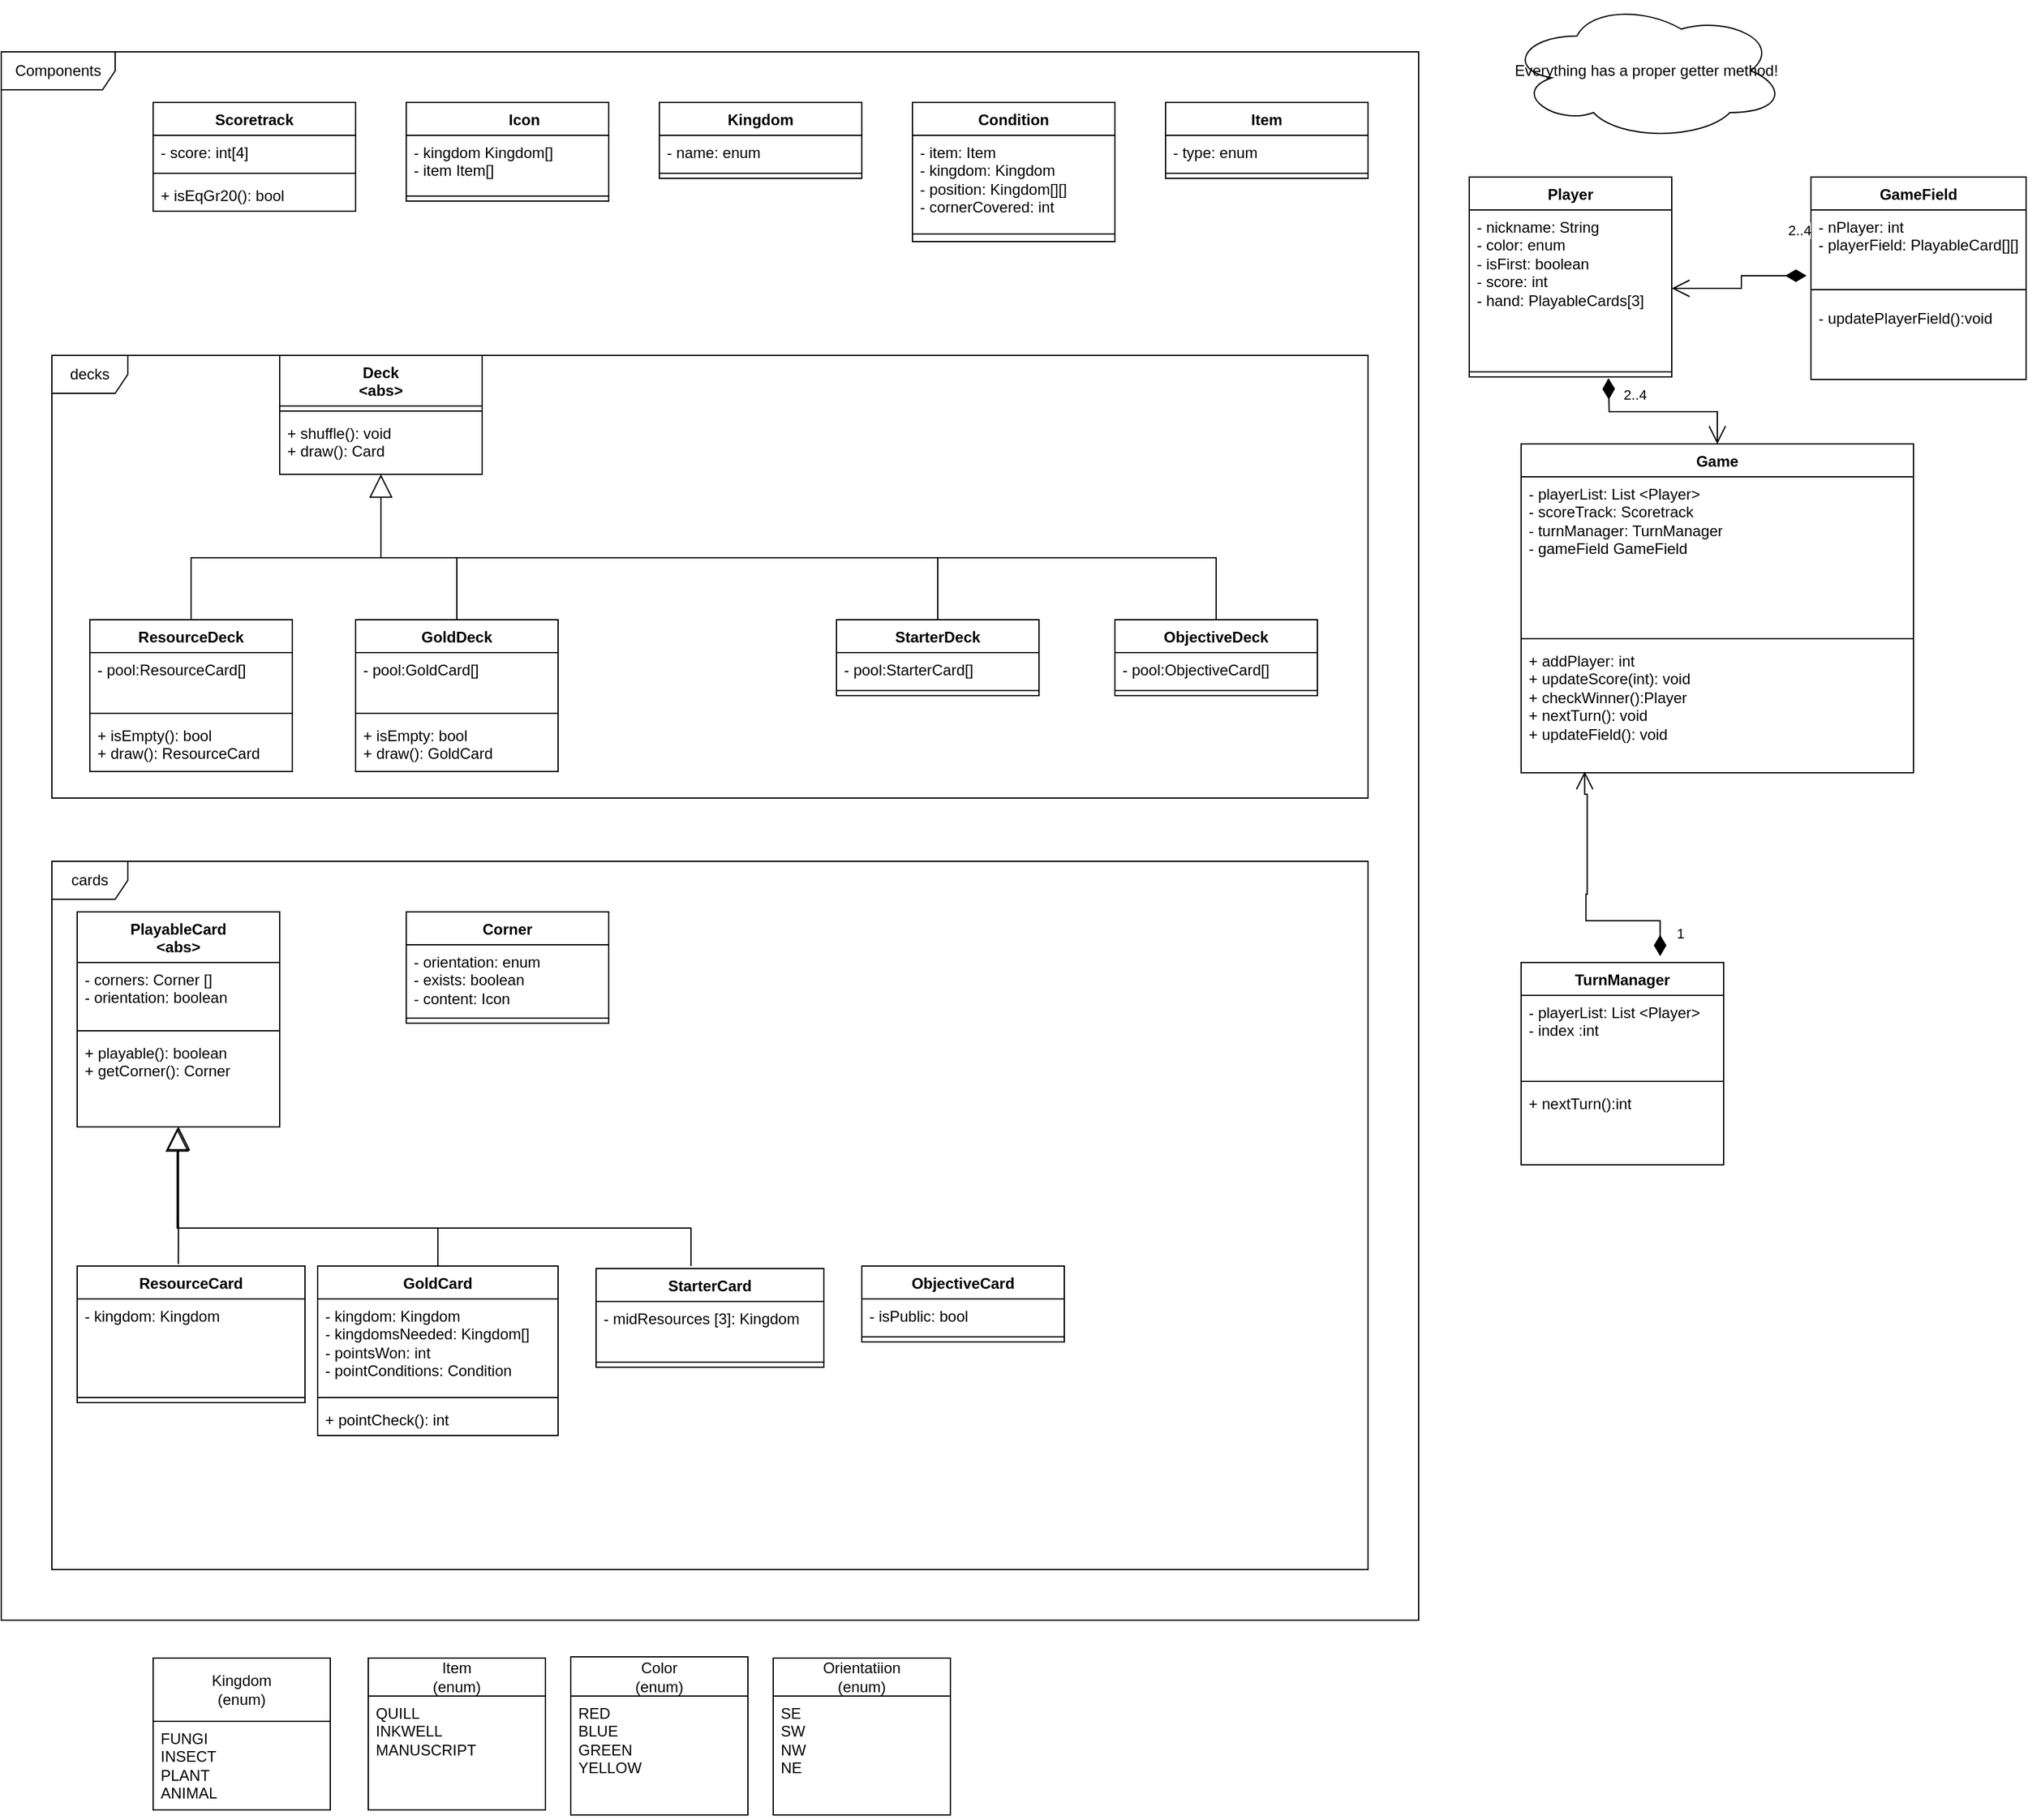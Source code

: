 <mxfile version="24.0.4" type="device">
  <diagram id="C5RBs43oDa-KdzZeNtuy" name="Page-1">
    <mxGraphModel dx="1322" dy="627" grid="1" gridSize="10" guides="1" tooltips="1" connect="1" arrows="1" fold="1" page="1" pageScale="1" pageWidth="827" pageHeight="1169" math="0" shadow="0">
      <root>
        <mxCell id="WIyWlLk6GJQsqaUBKTNV-0" />
        <mxCell id="WIyWlLk6GJQsqaUBKTNV-1" parent="WIyWlLk6GJQsqaUBKTNV-0" />
        <mxCell id="cyexqi5KJZJQGFpCqObf-0" value="Components" style="shape=umlFrame;whiteSpace=wrap;html=1;pointerEvents=0;width=90;height=30;" parent="WIyWlLk6GJQsqaUBKTNV-1" vertex="1">
          <mxGeometry x="40" y="40" width="1120" height="1240" as="geometry" />
        </mxCell>
        <mxCell id="cyexqi5KJZJQGFpCqObf-1" value="cards" style="shape=umlFrame;whiteSpace=wrap;html=1;pointerEvents=0;" parent="WIyWlLk6GJQsqaUBKTNV-1" vertex="1">
          <mxGeometry x="80" y="680" width="1040" height="560" as="geometry" />
        </mxCell>
        <mxCell id="cyexqi5KJZJQGFpCqObf-4" value="&lt;div&gt;PlayableCard&lt;/div&gt;&lt;div&gt;&amp;lt;abs&amp;gt;&lt;/div&gt;" style="swimlane;fontStyle=1;align=center;verticalAlign=top;childLayout=stackLayout;horizontal=1;startSize=40;horizontalStack=0;resizeParent=1;resizeParentMax=0;resizeLast=0;collapsible=1;marginBottom=0;whiteSpace=wrap;html=1;" parent="WIyWlLk6GJQsqaUBKTNV-1" vertex="1">
          <mxGeometry x="100" y="720" width="160" height="170" as="geometry" />
        </mxCell>
        <mxCell id="cyexqi5KJZJQGFpCqObf-5" value="&lt;div&gt;- corners: Corner []&lt;/div&gt;&lt;div&gt;- orientation: boolean&lt;br&gt;&lt;/div&gt;" style="text;strokeColor=none;fillColor=none;align=left;verticalAlign=top;spacingLeft=4;spacingRight=4;overflow=hidden;rotatable=0;points=[[0,0.5],[1,0.5]];portConstraint=eastwest;whiteSpace=wrap;html=1;" parent="cyexqi5KJZJQGFpCqObf-4" vertex="1">
          <mxGeometry y="40" width="160" height="50" as="geometry" />
        </mxCell>
        <mxCell id="cyexqi5KJZJQGFpCqObf-6" value="" style="line;strokeWidth=1;fillColor=none;align=left;verticalAlign=middle;spacingTop=-1;spacingLeft=3;spacingRight=3;rotatable=0;labelPosition=right;points=[];portConstraint=eastwest;strokeColor=inherit;" parent="cyexqi5KJZJQGFpCqObf-4" vertex="1">
          <mxGeometry y="90" width="160" height="8" as="geometry" />
        </mxCell>
        <mxCell id="cyexqi5KJZJQGFpCqObf-7" value="&lt;div&gt;+ playable(): boolean&lt;/div&gt;+ getCorner(): Corner" style="text;strokeColor=none;fillColor=none;align=left;verticalAlign=top;spacingLeft=4;spacingRight=4;overflow=hidden;rotatable=0;points=[[0,0.5],[1,0.5]];portConstraint=eastwest;whiteSpace=wrap;html=1;" parent="cyexqi5KJZJQGFpCqObf-4" vertex="1">
          <mxGeometry y="98" width="160" height="72" as="geometry" />
        </mxCell>
        <mxCell id="cyexqi5KJZJQGFpCqObf-8" value="" style="endArrow=block;endSize=16;endFill=0;html=1;rounded=0;entryX=0.5;entryY=1;entryDx=0;entryDy=0;exitX=0.444;exitY=-0.015;exitDx=0;exitDy=0;exitPerimeter=0;" parent="WIyWlLk6GJQsqaUBKTNV-1" source="cyexqi5KJZJQGFpCqObf-10" target="cyexqi5KJZJQGFpCqObf-4" edge="1">
          <mxGeometry width="160" relative="1" as="geometry">
            <mxPoint x="210" y="1000" as="sourcePoint" />
            <mxPoint x="390" y="1050" as="targetPoint" />
          </mxGeometry>
        </mxCell>
        <mxCell id="cyexqi5KJZJQGFpCqObf-10" value="ResourceCard" style="swimlane;fontStyle=1;align=center;verticalAlign=top;childLayout=stackLayout;horizontal=1;startSize=26;horizontalStack=0;resizeParent=1;resizeParentMax=0;resizeLast=0;collapsible=1;marginBottom=0;whiteSpace=wrap;html=1;" parent="WIyWlLk6GJQsqaUBKTNV-1" vertex="1">
          <mxGeometry x="100" y="1000" width="180" height="108" as="geometry" />
        </mxCell>
        <mxCell id="cyexqi5KJZJQGFpCqObf-11" value="- kingdom: Kingdom" style="text;strokeColor=none;fillColor=none;align=left;verticalAlign=top;spacingLeft=4;spacingRight=4;overflow=hidden;rotatable=0;points=[[0,0.5],[1,0.5]];portConstraint=eastwest;whiteSpace=wrap;html=1;" parent="cyexqi5KJZJQGFpCqObf-10" vertex="1">
          <mxGeometry y="26" width="180" height="74" as="geometry" />
        </mxCell>
        <mxCell id="cyexqi5KJZJQGFpCqObf-12" value="" style="line;strokeWidth=1;fillColor=none;align=left;verticalAlign=middle;spacingTop=-1;spacingLeft=3;spacingRight=3;rotatable=0;labelPosition=right;points=[];portConstraint=eastwest;strokeColor=inherit;" parent="cyexqi5KJZJQGFpCqObf-10" vertex="1">
          <mxGeometry y="100" width="180" height="8" as="geometry" />
        </mxCell>
        <mxCell id="cyexqi5KJZJQGFpCqObf-14" value="GoldCard" style="swimlane;fontStyle=1;align=center;verticalAlign=top;childLayout=stackLayout;horizontal=1;startSize=26;horizontalStack=0;resizeParent=1;resizeParentMax=0;resizeLast=0;collapsible=1;marginBottom=0;whiteSpace=wrap;html=1;" parent="WIyWlLk6GJQsqaUBKTNV-1" vertex="1">
          <mxGeometry x="290" y="1000" width="190" height="134" as="geometry" />
        </mxCell>
        <mxCell id="cyexqi5KJZJQGFpCqObf-15" value="&lt;div&gt;- kingdom: Kingdom&lt;/div&gt;&lt;div&gt;- kingdomsNeeded: Kingdom[]&lt;br&gt;&lt;/div&gt;&lt;div&gt;- pointsWon: int&lt;/div&gt;&lt;div&gt;- pointConditions: Condition&lt;br&gt; &lt;/div&gt;" style="text;strokeColor=none;fillColor=none;align=left;verticalAlign=top;spacingLeft=4;spacingRight=4;overflow=hidden;rotatable=0;points=[[0,0.5],[1,0.5]];portConstraint=eastwest;whiteSpace=wrap;html=1;" parent="cyexqi5KJZJQGFpCqObf-14" vertex="1">
          <mxGeometry y="26" width="190" height="74" as="geometry" />
        </mxCell>
        <mxCell id="cyexqi5KJZJQGFpCqObf-16" value="" style="line;strokeWidth=1;fillColor=none;align=left;verticalAlign=middle;spacingTop=-1;spacingLeft=3;spacingRight=3;rotatable=0;labelPosition=right;points=[];portConstraint=eastwest;strokeColor=inherit;" parent="cyexqi5KJZJQGFpCqObf-14" vertex="1">
          <mxGeometry y="100" width="190" height="8" as="geometry" />
        </mxCell>
        <mxCell id="cyexqi5KJZJQGFpCqObf-17" value="+ pointCheck(): int" style="text;strokeColor=none;fillColor=none;align=left;verticalAlign=top;spacingLeft=4;spacingRight=4;overflow=hidden;rotatable=0;points=[[0,0.5],[1,0.5]];portConstraint=eastwest;whiteSpace=wrap;html=1;" parent="cyexqi5KJZJQGFpCqObf-14" vertex="1">
          <mxGeometry y="108" width="190" height="26" as="geometry" />
        </mxCell>
        <mxCell id="cyexqi5KJZJQGFpCqObf-18" value="" style="endArrow=block;endSize=16;endFill=0;html=1;rounded=0;exitX=0.5;exitY=0;exitDx=0;exitDy=0;" parent="WIyWlLk6GJQsqaUBKTNV-1" source="cyexqi5KJZJQGFpCqObf-14" edge="1">
          <mxGeometry width="160" relative="1" as="geometry">
            <mxPoint x="290" y="930" as="sourcePoint" />
            <mxPoint x="180" y="890" as="targetPoint" />
            <Array as="points">
              <mxPoint x="385" y="970" />
              <mxPoint x="180" y="970" />
            </Array>
          </mxGeometry>
        </mxCell>
        <mxCell id="cyexqi5KJZJQGFpCqObf-23" value="" style="endArrow=block;endSize=16;endFill=0;html=1;rounded=0;entryX=0.494;entryY=1.014;entryDx=0;entryDy=0;entryPerimeter=0;exitX=0.5;exitY=0;exitDx=0;exitDy=0;" parent="WIyWlLk6GJQsqaUBKTNV-1" target="cyexqi5KJZJQGFpCqObf-7" edge="1">
          <mxGeometry width="160" relative="1" as="geometry">
            <mxPoint x="585" y="1000" as="sourcePoint" />
            <mxPoint x="180" y="920" as="targetPoint" />
            <Array as="points">
              <mxPoint x="585" y="970" />
              <mxPoint x="179" y="970" />
            </Array>
          </mxGeometry>
        </mxCell>
        <mxCell id="cyexqi5KJZJQGFpCqObf-32" value="Condition" style="swimlane;fontStyle=1;align=center;verticalAlign=top;childLayout=stackLayout;horizontal=1;startSize=26;horizontalStack=0;resizeParent=1;resizeParentMax=0;resizeLast=0;collapsible=1;marginBottom=0;whiteSpace=wrap;html=1;" parent="WIyWlLk6GJQsqaUBKTNV-1" vertex="1">
          <mxGeometry x="760" y="80" width="160" height="110" as="geometry" />
        </mxCell>
        <mxCell id="cyexqi5KJZJQGFpCqObf-33" value="&lt;div&gt;- item: Item&lt;br&gt;&lt;/div&gt;&lt;div&gt;- kingdom: Kingdom&lt;br&gt;&lt;/div&gt;&lt;div&gt;- position: Kingdom[][]&lt;br&gt;&lt;/div&gt;&lt;div&gt;- cornerCovered: int&lt;br&gt;&lt;/div&gt;" style="text;strokeColor=none;fillColor=none;align=left;verticalAlign=top;spacingLeft=4;spacingRight=4;overflow=hidden;rotatable=0;points=[[0,0.5],[1,0.5]];portConstraint=eastwest;whiteSpace=wrap;html=1;" parent="cyexqi5KJZJQGFpCqObf-32" vertex="1">
          <mxGeometry y="26" width="160" height="74" as="geometry" />
        </mxCell>
        <mxCell id="cyexqi5KJZJQGFpCqObf-34" value="" style="line;strokeWidth=1;fillColor=none;align=left;verticalAlign=middle;spacingTop=-1;spacingLeft=3;spacingRight=3;rotatable=0;labelPosition=right;points=[];portConstraint=eastwest;strokeColor=inherit;" parent="cyexqi5KJZJQGFpCqObf-32" vertex="1">
          <mxGeometry y="100" width="160" height="8" as="geometry" />
        </mxCell>
        <mxCell id="cyexqi5KJZJQGFpCqObf-35" value="&lt;div&gt;&lt;br&gt;&lt;/div&gt;" style="text;strokeColor=none;fillColor=none;align=left;verticalAlign=top;spacingLeft=4;spacingRight=4;overflow=hidden;rotatable=0;points=[[0,0.5],[1,0.5]];portConstraint=eastwest;whiteSpace=wrap;html=1;" parent="cyexqi5KJZJQGFpCqObf-32" vertex="1">
          <mxGeometry y="108" width="160" height="2" as="geometry" />
        </mxCell>
        <mxCell id="cyexqi5KJZJQGFpCqObf-41" value="Kingdom" style="swimlane;fontStyle=1;align=center;verticalAlign=top;childLayout=stackLayout;horizontal=1;startSize=26;horizontalStack=0;resizeParent=1;resizeParentMax=0;resizeLast=0;collapsible=1;marginBottom=0;whiteSpace=wrap;html=1;" parent="WIyWlLk6GJQsqaUBKTNV-1" vertex="1">
          <mxGeometry x="560" y="80" width="160" height="60" as="geometry" />
        </mxCell>
        <mxCell id="cyexqi5KJZJQGFpCqObf-42" value="- name: enum" style="text;strokeColor=none;fillColor=none;align=left;verticalAlign=top;spacingLeft=4;spacingRight=4;overflow=hidden;rotatable=0;points=[[0,0.5],[1,0.5]];portConstraint=eastwest;whiteSpace=wrap;html=1;" parent="cyexqi5KJZJQGFpCqObf-41" vertex="1">
          <mxGeometry y="26" width="160" height="26" as="geometry" />
        </mxCell>
        <mxCell id="cyexqi5KJZJQGFpCqObf-43" value="" style="line;strokeWidth=1;fillColor=none;align=left;verticalAlign=middle;spacingTop=-1;spacingLeft=3;spacingRight=3;rotatable=0;labelPosition=right;points=[];portConstraint=eastwest;strokeColor=inherit;" parent="cyexqi5KJZJQGFpCqObf-41" vertex="1">
          <mxGeometry y="52" width="160" height="8" as="geometry" />
        </mxCell>
        <mxCell id="cyexqi5KJZJQGFpCqObf-45" value="Item" style="swimlane;fontStyle=1;align=center;verticalAlign=top;childLayout=stackLayout;horizontal=1;startSize=26;horizontalStack=0;resizeParent=1;resizeParentMax=0;resizeLast=0;collapsible=1;marginBottom=0;whiteSpace=wrap;html=1;" parent="WIyWlLk6GJQsqaUBKTNV-1" vertex="1">
          <mxGeometry x="960" y="80" width="160" height="60" as="geometry" />
        </mxCell>
        <mxCell id="cyexqi5KJZJQGFpCqObf-46" value="- type: enum" style="text;strokeColor=none;fillColor=none;align=left;verticalAlign=top;spacingLeft=4;spacingRight=4;overflow=hidden;rotatable=0;points=[[0,0.5],[1,0.5]];portConstraint=eastwest;whiteSpace=wrap;html=1;" parent="cyexqi5KJZJQGFpCqObf-45" vertex="1">
          <mxGeometry y="26" width="160" height="26" as="geometry" />
        </mxCell>
        <mxCell id="cyexqi5KJZJQGFpCqObf-47" value="" style="line;strokeWidth=1;fillColor=none;align=left;verticalAlign=middle;spacingTop=-1;spacingLeft=3;spacingRight=3;rotatable=0;labelPosition=right;points=[];portConstraint=eastwest;strokeColor=inherit;" parent="cyexqi5KJZJQGFpCqObf-45" vertex="1">
          <mxGeometry y="52" width="160" height="8" as="geometry" />
        </mxCell>
        <mxCell id="cyexqi5KJZJQGFpCqObf-49" value="Scoretrack" style="swimlane;fontStyle=1;align=center;verticalAlign=top;childLayout=stackLayout;horizontal=1;startSize=26;horizontalStack=0;resizeParent=1;resizeParentMax=0;resizeLast=0;collapsible=1;marginBottom=0;whiteSpace=wrap;html=1;" parent="WIyWlLk6GJQsqaUBKTNV-1" vertex="1">
          <mxGeometry x="160" y="80" width="160" height="86" as="geometry" />
        </mxCell>
        <mxCell id="cyexqi5KJZJQGFpCqObf-50" value="- score: int[4]" style="text;strokeColor=none;fillColor=none;align=left;verticalAlign=top;spacingLeft=4;spacingRight=4;overflow=hidden;rotatable=0;points=[[0,0.5],[1,0.5]];portConstraint=eastwest;whiteSpace=wrap;html=1;" parent="cyexqi5KJZJQGFpCqObf-49" vertex="1">
          <mxGeometry y="26" width="160" height="26" as="geometry" />
        </mxCell>
        <mxCell id="cyexqi5KJZJQGFpCqObf-51" value="" style="line;strokeWidth=1;fillColor=none;align=left;verticalAlign=middle;spacingTop=-1;spacingLeft=3;spacingRight=3;rotatable=0;labelPosition=right;points=[];portConstraint=eastwest;strokeColor=inherit;" parent="cyexqi5KJZJQGFpCqObf-49" vertex="1">
          <mxGeometry y="52" width="160" height="8" as="geometry" />
        </mxCell>
        <mxCell id="cyexqi5KJZJQGFpCqObf-52" value="+ isEqGr20(): bool" style="text;strokeColor=none;fillColor=none;align=left;verticalAlign=top;spacingLeft=4;spacingRight=4;overflow=hidden;rotatable=0;points=[[0,0.5],[1,0.5]];portConstraint=eastwest;whiteSpace=wrap;html=1;" parent="cyexqi5KJZJQGFpCqObf-49" vertex="1">
          <mxGeometry y="60" width="160" height="26" as="geometry" />
        </mxCell>
        <mxCell id="cyexqi5KJZJQGFpCqObf-54" value="Player" style="swimlane;fontStyle=1;align=center;verticalAlign=top;childLayout=stackLayout;horizontal=1;startSize=26;horizontalStack=0;resizeParent=1;resizeParentMax=0;resizeLast=0;collapsible=1;marginBottom=0;whiteSpace=wrap;html=1;" parent="WIyWlLk6GJQsqaUBKTNV-1" vertex="1">
          <mxGeometry x="1200" y="139" width="160" height="158" as="geometry" />
        </mxCell>
        <mxCell id="cyexqi5KJZJQGFpCqObf-55" value="&lt;div&gt;- nickname: String&lt;/div&gt;&lt;div&gt;- color: enum&lt;/div&gt;&lt;div&gt;- isFirst: boolean&lt;/div&gt;&lt;div&gt;- score: int&lt;br&gt;&lt;/div&gt;&lt;div&gt;- hand: PlayableCards[3]&lt;/div&gt;" style="text;strokeColor=none;fillColor=none;align=left;verticalAlign=top;spacingLeft=4;spacingRight=4;overflow=hidden;rotatable=0;points=[[0,0.5],[1,0.5]];portConstraint=eastwest;whiteSpace=wrap;html=1;" parent="cyexqi5KJZJQGFpCqObf-54" vertex="1">
          <mxGeometry y="26" width="160" height="124" as="geometry" />
        </mxCell>
        <mxCell id="cyexqi5KJZJQGFpCqObf-56" value="" style="line;strokeWidth=1;fillColor=none;align=left;verticalAlign=middle;spacingTop=-1;spacingLeft=3;spacingRight=3;rotatable=0;labelPosition=right;points=[];portConstraint=eastwest;strokeColor=inherit;" parent="cyexqi5KJZJQGFpCqObf-54" vertex="1">
          <mxGeometry y="150" width="160" height="8" as="geometry" />
        </mxCell>
        <mxCell id="cyexqi5KJZJQGFpCqObf-58" value="&lt;div&gt;Deck&lt;/div&gt;&lt;div&gt;&amp;lt;abs&amp;gt;&lt;br&gt;&lt;/div&gt;" style="swimlane;fontStyle=1;align=center;verticalAlign=top;childLayout=stackLayout;horizontal=1;startSize=40;horizontalStack=0;resizeParent=1;resizeParentMax=0;resizeLast=0;collapsible=1;marginBottom=0;whiteSpace=wrap;html=1;" parent="WIyWlLk6GJQsqaUBKTNV-1" vertex="1">
          <mxGeometry x="260" y="280" width="160" height="94" as="geometry" />
        </mxCell>
        <mxCell id="cyexqi5KJZJQGFpCqObf-60" value="" style="line;strokeWidth=1;fillColor=none;align=left;verticalAlign=middle;spacingTop=-1;spacingLeft=3;spacingRight=3;rotatable=0;labelPosition=right;points=[];portConstraint=eastwest;strokeColor=inherit;" parent="cyexqi5KJZJQGFpCqObf-58" vertex="1">
          <mxGeometry y="40" width="160" height="8" as="geometry" />
        </mxCell>
        <mxCell id="cyexqi5KJZJQGFpCqObf-61" value="&lt;div&gt;+ shuffle(): void&lt;/div&gt;&lt;div&gt;+ draw(): Card&lt;br&gt;&lt;/div&gt;" style="text;strokeColor=none;fillColor=none;align=left;verticalAlign=top;spacingLeft=4;spacingRight=4;overflow=hidden;rotatable=0;points=[[0,0.5],[1,0.5]];portConstraint=eastwest;whiteSpace=wrap;html=1;" parent="cyexqi5KJZJQGFpCqObf-58" vertex="1">
          <mxGeometry y="48" width="160" height="46" as="geometry" />
        </mxCell>
        <mxCell id="cyexqi5KJZJQGFpCqObf-62" value="ResourceDeck" style="swimlane;fontStyle=1;align=center;verticalAlign=top;childLayout=stackLayout;horizontal=1;startSize=26;horizontalStack=0;resizeParent=1;resizeParentMax=0;resizeLast=0;collapsible=1;marginBottom=0;whiteSpace=wrap;html=1;" parent="WIyWlLk6GJQsqaUBKTNV-1" vertex="1">
          <mxGeometry x="110" y="489" width="160" height="120" as="geometry" />
        </mxCell>
        <mxCell id="cyexqi5KJZJQGFpCqObf-63" value="&lt;div&gt;- pool:ResourceCard[]&lt;/div&gt;" style="text;strokeColor=none;fillColor=none;align=left;verticalAlign=top;spacingLeft=4;spacingRight=4;overflow=hidden;rotatable=0;points=[[0,0.5],[1,0.5]];portConstraint=eastwest;whiteSpace=wrap;html=1;" parent="cyexqi5KJZJQGFpCqObf-62" vertex="1">
          <mxGeometry y="26" width="160" height="44" as="geometry" />
        </mxCell>
        <mxCell id="cyexqi5KJZJQGFpCqObf-64" value="" style="line;strokeWidth=1;fillColor=none;align=left;verticalAlign=middle;spacingTop=-1;spacingLeft=3;spacingRight=3;rotatable=0;labelPosition=right;points=[];portConstraint=eastwest;strokeColor=inherit;" parent="cyexqi5KJZJQGFpCqObf-62" vertex="1">
          <mxGeometry y="70" width="160" height="8" as="geometry" />
        </mxCell>
        <mxCell id="cyexqi5KJZJQGFpCqObf-65" value="&lt;div&gt;+ isEmpty(): bool&lt;/div&gt;&lt;div&gt;+ draw(): ResourceCard&lt;br&gt;&lt;/div&gt;" style="text;strokeColor=none;fillColor=none;align=left;verticalAlign=top;spacingLeft=4;spacingRight=4;overflow=hidden;rotatable=0;points=[[0,0.5],[1,0.5]];portConstraint=eastwest;whiteSpace=wrap;html=1;" parent="cyexqi5KJZJQGFpCqObf-62" vertex="1">
          <mxGeometry y="78" width="160" height="42" as="geometry" />
        </mxCell>
        <mxCell id="cyexqi5KJZJQGFpCqObf-66" value="GoldDeck" style="swimlane;fontStyle=1;align=center;verticalAlign=top;childLayout=stackLayout;horizontal=1;startSize=26;horizontalStack=0;resizeParent=1;resizeParentMax=0;resizeLast=0;collapsible=1;marginBottom=0;whiteSpace=wrap;html=1;" parent="WIyWlLk6GJQsqaUBKTNV-1" vertex="1">
          <mxGeometry x="320" y="489" width="160" height="120" as="geometry" />
        </mxCell>
        <mxCell id="cyexqi5KJZJQGFpCqObf-67" value="&lt;div&gt;- pool:Gold&lt;span style=&quot;background-color: initial;&quot;&gt;Card[]&lt;/span&gt;&lt;/div&gt;" style="text;strokeColor=none;fillColor=none;align=left;verticalAlign=top;spacingLeft=4;spacingRight=4;overflow=hidden;rotatable=0;points=[[0,0.5],[1,0.5]];portConstraint=eastwest;whiteSpace=wrap;html=1;" parent="cyexqi5KJZJQGFpCqObf-66" vertex="1">
          <mxGeometry y="26" width="160" height="44" as="geometry" />
        </mxCell>
        <mxCell id="cyexqi5KJZJQGFpCqObf-68" value="" style="line;strokeWidth=1;fillColor=none;align=left;verticalAlign=middle;spacingTop=-1;spacingLeft=3;spacingRight=3;rotatable=0;labelPosition=right;points=[];portConstraint=eastwest;strokeColor=inherit;" parent="cyexqi5KJZJQGFpCqObf-66" vertex="1">
          <mxGeometry y="70" width="160" height="8" as="geometry" />
        </mxCell>
        <mxCell id="cyexqi5KJZJQGFpCqObf-69" value="&lt;div&gt;+ isEmpty: bool&lt;/div&gt;&lt;div&gt;+ draw(): GoldCard&lt;br&gt;&lt;/div&gt;" style="text;strokeColor=none;fillColor=none;align=left;verticalAlign=top;spacingLeft=4;spacingRight=4;overflow=hidden;rotatable=0;points=[[0,0.5],[1,0.5]];portConstraint=eastwest;whiteSpace=wrap;html=1;" parent="cyexqi5KJZJQGFpCqObf-66" vertex="1">
          <mxGeometry y="78" width="160" height="42" as="geometry" />
        </mxCell>
        <mxCell id="cyexqi5KJZJQGFpCqObf-70" value="StarterDeck" style="swimlane;fontStyle=1;align=center;verticalAlign=top;childLayout=stackLayout;horizontal=1;startSize=26;horizontalStack=0;resizeParent=1;resizeParentMax=0;resizeLast=0;collapsible=1;marginBottom=0;whiteSpace=wrap;html=1;" parent="WIyWlLk6GJQsqaUBKTNV-1" vertex="1">
          <mxGeometry x="700" y="489" width="160" height="60" as="geometry" />
        </mxCell>
        <mxCell id="cyexqi5KJZJQGFpCqObf-71" value="&lt;div&gt;- pool:StarterCard[]&lt;/div&gt;" style="text;strokeColor=none;fillColor=none;align=left;verticalAlign=top;spacingLeft=4;spacingRight=4;overflow=hidden;rotatable=0;points=[[0,0.5],[1,0.5]];portConstraint=eastwest;whiteSpace=wrap;html=1;" parent="cyexqi5KJZJQGFpCqObf-70" vertex="1">
          <mxGeometry y="26" width="160" height="26" as="geometry" />
        </mxCell>
        <mxCell id="cyexqi5KJZJQGFpCqObf-72" value="" style="line;strokeWidth=1;fillColor=none;align=left;verticalAlign=middle;spacingTop=-1;spacingLeft=3;spacingRight=3;rotatable=0;labelPosition=right;points=[];portConstraint=eastwest;strokeColor=inherit;" parent="cyexqi5KJZJQGFpCqObf-70" vertex="1">
          <mxGeometry y="52" width="160" height="8" as="geometry" />
        </mxCell>
        <mxCell id="cyexqi5KJZJQGFpCqObf-74" value="ObjectiveDeck" style="swimlane;fontStyle=1;align=center;verticalAlign=top;childLayout=stackLayout;horizontal=1;startSize=26;horizontalStack=0;resizeParent=1;resizeParentMax=0;resizeLast=0;collapsible=1;marginBottom=0;whiteSpace=wrap;html=1;" parent="WIyWlLk6GJQsqaUBKTNV-1" vertex="1">
          <mxGeometry x="920" y="489" width="160" height="60" as="geometry" />
        </mxCell>
        <mxCell id="cyexqi5KJZJQGFpCqObf-75" value="&lt;div&gt;- pool:ObjectiveCard[]&lt;/div&gt;" style="text;strokeColor=none;fillColor=none;align=left;verticalAlign=top;spacingLeft=4;spacingRight=4;overflow=hidden;rotatable=0;points=[[0,0.5],[1,0.5]];portConstraint=eastwest;whiteSpace=wrap;html=1;" parent="cyexqi5KJZJQGFpCqObf-74" vertex="1">
          <mxGeometry y="26" width="160" height="26" as="geometry" />
        </mxCell>
        <mxCell id="cyexqi5KJZJQGFpCqObf-76" value="" style="line;strokeWidth=1;fillColor=none;align=left;verticalAlign=middle;spacingTop=-1;spacingLeft=3;spacingRight=3;rotatable=0;labelPosition=right;points=[];portConstraint=eastwest;strokeColor=inherit;" parent="cyexqi5KJZJQGFpCqObf-74" vertex="1">
          <mxGeometry y="52" width="160" height="8" as="geometry" />
        </mxCell>
        <mxCell id="cyexqi5KJZJQGFpCqObf-86" value="decks" style="shape=umlFrame;whiteSpace=wrap;html=1;pointerEvents=0;" parent="WIyWlLk6GJQsqaUBKTNV-1" vertex="1">
          <mxGeometry x="80" y="280" width="1040" height="350" as="geometry" />
        </mxCell>
        <mxCell id="cyexqi5KJZJQGFpCqObf-89" value="ObjectiveCard" style="swimlane;fontStyle=1;align=center;verticalAlign=top;childLayout=stackLayout;horizontal=1;startSize=26;horizontalStack=0;resizeParent=1;resizeParentMax=0;resizeLast=0;collapsible=1;marginBottom=0;whiteSpace=wrap;html=1;" parent="WIyWlLk6GJQsqaUBKTNV-1" vertex="1">
          <mxGeometry x="720" y="1000" width="160" height="60" as="geometry" />
        </mxCell>
        <mxCell id="cyexqi5KJZJQGFpCqObf-90" value="- isPublic: bool" style="text;strokeColor=none;fillColor=none;align=left;verticalAlign=top;spacingLeft=4;spacingRight=4;overflow=hidden;rotatable=0;points=[[0,0.5],[1,0.5]];portConstraint=eastwest;whiteSpace=wrap;html=1;" parent="cyexqi5KJZJQGFpCqObf-89" vertex="1">
          <mxGeometry y="26" width="160" height="26" as="geometry" />
        </mxCell>
        <mxCell id="cyexqi5KJZJQGFpCqObf-91" value="" style="line;strokeWidth=1;fillColor=none;align=left;verticalAlign=middle;spacingTop=-1;spacingLeft=3;spacingRight=3;rotatable=0;labelPosition=right;points=[];portConstraint=eastwest;strokeColor=inherit;" parent="cyexqi5KJZJQGFpCqObf-89" vertex="1">
          <mxGeometry y="52" width="160" height="8" as="geometry" />
        </mxCell>
        <mxCell id="cyexqi5KJZJQGFpCqObf-94" value="" style="endArrow=block;endSize=16;endFill=0;html=1;rounded=0;exitX=0.5;exitY=0;exitDx=0;exitDy=0;" parent="WIyWlLk6GJQsqaUBKTNV-1" source="cyexqi5KJZJQGFpCqObf-66" target="cyexqi5KJZJQGFpCqObf-61" edge="1">
          <mxGeometry width="160" relative="1" as="geometry">
            <mxPoint x="470" y="410" as="sourcePoint" />
            <mxPoint x="630" y="410" as="targetPoint" />
            <Array as="points">
              <mxPoint x="400" y="440" />
              <mxPoint x="340" y="440" />
            </Array>
          </mxGeometry>
        </mxCell>
        <mxCell id="cyexqi5KJZJQGFpCqObf-98" value="Everything has a proper getter method!" style="ellipse;shape=cloud;whiteSpace=wrap;html=1;" parent="WIyWlLk6GJQsqaUBKTNV-1" vertex="1">
          <mxGeometry x="1230" width="220" height="110" as="geometry" />
        </mxCell>
        <mxCell id="cyexqi5KJZJQGFpCqObf-99" value="&lt;div&gt;&lt;span style=&quot;white-space: pre;&quot;&gt;&#x9;Icon&lt;/span&gt;&lt;/div&gt;&lt;div&gt;&lt;span style=&quot;white-space: pre;&quot;&gt;&lt;br&gt;&lt;/span&gt;&lt;/div&gt;" style="swimlane;fontStyle=1;align=center;verticalAlign=top;childLayout=stackLayout;horizontal=1;startSize=26;horizontalStack=0;resizeParent=1;resizeParentMax=0;resizeLast=0;collapsible=1;marginBottom=0;whiteSpace=wrap;html=1;" parent="WIyWlLk6GJQsqaUBKTNV-1" vertex="1">
          <mxGeometry x="360" y="80" width="160" height="78" as="geometry">
            <mxRectangle x="280" y="106" width="90" height="40" as="alternateBounds" />
          </mxGeometry>
        </mxCell>
        <mxCell id="cyexqi5KJZJQGFpCqObf-100" value="- kingdom Kingdom[]&lt;div&gt;- item Item[]&lt;/div&gt;" style="text;strokeColor=none;fillColor=none;align=left;verticalAlign=top;spacingLeft=4;spacingRight=4;overflow=hidden;rotatable=0;points=[[0,0.5],[1,0.5]];portConstraint=eastwest;whiteSpace=wrap;html=1;" parent="cyexqi5KJZJQGFpCqObf-99" vertex="1">
          <mxGeometry y="26" width="160" height="44" as="geometry" />
        </mxCell>
        <mxCell id="cyexqi5KJZJQGFpCqObf-101" value="" style="line;strokeWidth=1;fillColor=none;align=left;verticalAlign=middle;spacingTop=-1;spacingLeft=3;spacingRight=3;rotatable=0;labelPosition=right;points=[];portConstraint=eastwest;strokeColor=inherit;" parent="cyexqi5KJZJQGFpCqObf-99" vertex="1">
          <mxGeometry y="70" width="160" height="8" as="geometry" />
        </mxCell>
        <mxCell id="w6ULAI7X55Qdr07IySUN-3" value="" style="endArrow=none;html=1;rounded=0;exitX=0.5;exitY=0;exitDx=0;exitDy=0;" parent="WIyWlLk6GJQsqaUBKTNV-1" source="cyexqi5KJZJQGFpCqObf-70" edge="1">
          <mxGeometry width="50" height="50" relative="1" as="geometry">
            <mxPoint x="720" y="464" as="sourcePoint" />
            <mxPoint x="400" y="440.0" as="targetPoint" />
            <Array as="points">
              <mxPoint x="780" y="440" />
            </Array>
          </mxGeometry>
        </mxCell>
        <mxCell id="w6ULAI7X55Qdr07IySUN-4" value="" style="endArrow=none;html=1;rounded=0;exitX=0.5;exitY=0;exitDx=0;exitDy=0;" parent="WIyWlLk6GJQsqaUBKTNV-1" edge="1">
          <mxGeometry width="50" height="50" relative="1" as="geometry">
            <mxPoint x="1000" y="489" as="sourcePoint" />
            <mxPoint x="780" y="440" as="targetPoint" />
            <Array as="points">
              <mxPoint x="1000" y="440" />
            </Array>
          </mxGeometry>
        </mxCell>
        <mxCell id="w6ULAI7X55Qdr07IySUN-5" value="" style="endArrow=none;html=1;rounded=0;exitX=0.5;exitY=0;exitDx=0;exitDy=0;" parent="WIyWlLk6GJQsqaUBKTNV-1" edge="1">
          <mxGeometry width="50" height="50" relative="1" as="geometry">
            <mxPoint x="190" y="489" as="sourcePoint" />
            <mxPoint x="360" y="440" as="targetPoint" />
            <Array as="points">
              <mxPoint x="190" y="440" />
            </Array>
          </mxGeometry>
        </mxCell>
        <mxCell id="opdAY9TqX95u1ahsTRh5-0" value="Game&lt;div&gt;&lt;br&gt;&lt;/div&gt;" style="swimlane;fontStyle=1;align=center;verticalAlign=top;childLayout=stackLayout;horizontal=1;startSize=26;horizontalStack=0;resizeParent=1;resizeParentMax=0;resizeLast=0;collapsible=1;marginBottom=0;whiteSpace=wrap;html=1;" parent="WIyWlLk6GJQsqaUBKTNV-1" vertex="1">
          <mxGeometry x="1241" y="350" width="310" height="260" as="geometry" />
        </mxCell>
        <mxCell id="opdAY9TqX95u1ahsTRh5-1" value="- playerList: List &amp;lt;Player&amp;gt;&lt;div&gt;- scoreTrack: Scoretrack&amp;nbsp;&lt;/div&gt;&lt;div&gt;- turnManager: TurnManager&lt;/div&gt;&lt;div&gt;- gameField GameField&lt;/div&gt;" style="text;strokeColor=none;fillColor=none;align=left;verticalAlign=top;spacingLeft=4;spacingRight=4;overflow=hidden;rotatable=0;points=[[0,0.5],[1,0.5]];portConstraint=eastwest;whiteSpace=wrap;html=1;" parent="opdAY9TqX95u1ahsTRh5-0" vertex="1">
          <mxGeometry y="26" width="310" height="124" as="geometry" />
        </mxCell>
        <mxCell id="opdAY9TqX95u1ahsTRh5-2" value="" style="line;strokeWidth=1;fillColor=none;align=left;verticalAlign=middle;spacingTop=-1;spacingLeft=3;spacingRight=3;rotatable=0;labelPosition=right;points=[];portConstraint=eastwest;strokeColor=inherit;" parent="opdAY9TqX95u1ahsTRh5-0" vertex="1">
          <mxGeometry y="150" width="310" height="8" as="geometry" />
        </mxCell>
        <mxCell id="opdAY9TqX95u1ahsTRh5-3" value="+ addPlayer: int&lt;div&gt;+ updateScore(int): void&lt;/div&gt;&lt;div&gt;+ checkWinner():Player&lt;/div&gt;&lt;div&gt;+ nextTurn(): void&lt;/div&gt;&lt;div&gt;+ updateField(): void&lt;/div&gt;" style="text;strokeColor=none;fillColor=none;align=left;verticalAlign=top;spacingLeft=4;spacingRight=4;overflow=hidden;rotatable=0;points=[[0,0.5],[1,0.5]];portConstraint=eastwest;whiteSpace=wrap;html=1;" parent="opdAY9TqX95u1ahsTRh5-0" vertex="1">
          <mxGeometry y="158" width="310" height="102" as="geometry" />
        </mxCell>
        <mxCell id="opdAY9TqX95u1ahsTRh5-4" value="TurnManager" style="swimlane;fontStyle=1;align=center;verticalAlign=top;childLayout=stackLayout;horizontal=1;startSize=26;horizontalStack=0;resizeParent=1;resizeParentMax=0;resizeLast=0;collapsible=1;marginBottom=0;whiteSpace=wrap;html=1;" parent="WIyWlLk6GJQsqaUBKTNV-1" vertex="1">
          <mxGeometry x="1241" y="760" width="160" height="160" as="geometry" />
        </mxCell>
        <mxCell id="opdAY9TqX95u1ahsTRh5-5" value="- playerList: List &amp;lt;Player&amp;gt;&lt;div&gt;- index :int&lt;/div&gt;" style="text;strokeColor=none;fillColor=none;align=left;verticalAlign=top;spacingLeft=4;spacingRight=4;overflow=hidden;rotatable=0;points=[[0,0.5],[1,0.5]];portConstraint=eastwest;whiteSpace=wrap;html=1;" parent="opdAY9TqX95u1ahsTRh5-4" vertex="1">
          <mxGeometry y="26" width="160" height="64" as="geometry" />
        </mxCell>
        <mxCell id="opdAY9TqX95u1ahsTRh5-6" value="" style="line;strokeWidth=1;fillColor=none;align=left;verticalAlign=middle;spacingTop=-1;spacingLeft=3;spacingRight=3;rotatable=0;labelPosition=right;points=[];portConstraint=eastwest;strokeColor=inherit;" parent="opdAY9TqX95u1ahsTRh5-4" vertex="1">
          <mxGeometry y="90" width="160" height="8" as="geometry" />
        </mxCell>
        <mxCell id="opdAY9TqX95u1ahsTRh5-7" value="+ nextTurn():int" style="text;strokeColor=none;fillColor=none;align=left;verticalAlign=top;spacingLeft=4;spacingRight=4;overflow=hidden;rotatable=0;points=[[0,0.5],[1,0.5]];portConstraint=eastwest;whiteSpace=wrap;html=1;" parent="opdAY9TqX95u1ahsTRh5-4" vertex="1">
          <mxGeometry y="98" width="160" height="62" as="geometry" />
        </mxCell>
        <mxCell id="opdAY9TqX95u1ahsTRh5-9" value="GameField" style="swimlane;fontStyle=1;align=center;verticalAlign=top;childLayout=stackLayout;horizontal=1;startSize=26;horizontalStack=0;resizeParent=1;resizeParentMax=0;resizeLast=0;collapsible=1;marginBottom=0;whiteSpace=wrap;html=1;" parent="WIyWlLk6GJQsqaUBKTNV-1" vertex="1">
          <mxGeometry x="1470" y="139" width="170" height="160" as="geometry" />
        </mxCell>
        <mxCell id="opdAY9TqX95u1ahsTRh5-10" value="- nPlayer: int&lt;div&gt;&lt;span style=&quot;background-color: initial;&quot;&gt;- playerField: PlayableCard[][]&lt;/span&gt;&lt;br&gt;&lt;/div&gt;" style="text;strokeColor=none;fillColor=none;align=left;verticalAlign=top;spacingLeft=4;spacingRight=4;overflow=hidden;rotatable=0;points=[[0,0.5],[1,0.5]];portConstraint=eastwest;whiteSpace=wrap;html=1;" parent="opdAY9TqX95u1ahsTRh5-9" vertex="1">
          <mxGeometry y="26" width="170" height="54" as="geometry" />
        </mxCell>
        <mxCell id="opdAY9TqX95u1ahsTRh5-11" value="" style="line;strokeWidth=1;fillColor=none;align=left;verticalAlign=middle;spacingTop=-1;spacingLeft=3;spacingRight=3;rotatable=0;labelPosition=right;points=[];portConstraint=eastwest;strokeColor=inherit;" parent="opdAY9TqX95u1ahsTRh5-9" vertex="1">
          <mxGeometry y="80" width="170" height="18" as="geometry" />
        </mxCell>
        <mxCell id="opdAY9TqX95u1ahsTRh5-12" value="- updatePlayerField():void" style="text;strokeColor=none;fillColor=none;align=left;verticalAlign=top;spacingLeft=4;spacingRight=4;overflow=hidden;rotatable=0;points=[[0,0.5],[1,0.5]];portConstraint=eastwest;whiteSpace=wrap;html=1;" parent="opdAY9TqX95u1ahsTRh5-9" vertex="1">
          <mxGeometry y="98" width="170" height="62" as="geometry" />
        </mxCell>
        <mxCell id="opdAY9TqX95u1ahsTRh5-15" value="1" style="endArrow=open;html=1;endSize=12;startArrow=diamondThin;startSize=14;startFill=1;edgeStyle=orthogonalEdgeStyle;align=left;verticalAlign=bottom;rounded=0;exitX=0.735;exitY=-0.012;exitDx=0;exitDy=0;exitPerimeter=0;entryX=0.187;entryY=1.02;entryDx=0;entryDy=0;entryPerimeter=0;" parent="WIyWlLk6GJQsqaUBKTNV-1" edge="1">
          <mxGeometry x="-0.908" y="-11" relative="1" as="geometry">
            <mxPoint x="1350.82" y="755.04" as="sourcePoint" />
            <mxPoint x="1291.19" y="609" as="targetPoint" />
            <Array as="points">
              <mxPoint x="1351.22" y="726.96" />
              <mxPoint x="1292.22" y="726.96" />
              <mxPoint x="1292.22" y="705.96" />
              <mxPoint x="1293.22" y="705.96" />
              <mxPoint x="1293.22" y="626.96" />
              <mxPoint x="1291.22" y="626.96" />
            </Array>
            <mxPoint as="offset" />
          </mxGeometry>
        </mxCell>
        <mxCell id="opdAY9TqX95u1ahsTRh5-18" value="2..4" style="endArrow=open;html=1;endSize=12;startArrow=diamondThin;startSize=14;startFill=1;edgeStyle=orthogonalEdgeStyle;align=left;verticalAlign=bottom;rounded=0;entryX=0.5;entryY=0;entryDx=0;entryDy=0;" parent="WIyWlLk6GJQsqaUBKTNV-1" target="opdAY9TqX95u1ahsTRh5-0" edge="1">
          <mxGeometry x="-0.476" y="5" relative="1" as="geometry">
            <mxPoint x="1310" y="298" as="sourcePoint" />
            <mxPoint x="1470" y="298" as="targetPoint" />
            <mxPoint as="offset" />
          </mxGeometry>
        </mxCell>
        <mxCell id="AdmM8wqcMnkrsijNoPZz-7" value="StarterCard" style="swimlane;fontStyle=1;align=center;verticalAlign=top;childLayout=stackLayout;horizontal=1;startSize=26;horizontalStack=0;resizeParent=1;resizeParentMax=0;resizeLast=0;collapsible=1;marginBottom=0;whiteSpace=wrap;html=1;" vertex="1" parent="WIyWlLk6GJQsqaUBKTNV-1">
          <mxGeometry x="510" y="1002" width="180" height="78" as="geometry" />
        </mxCell>
        <mxCell id="AdmM8wqcMnkrsijNoPZz-8" value="- midResources [3]: Kingdom" style="text;strokeColor=none;fillColor=none;align=left;verticalAlign=top;spacingLeft=4;spacingRight=4;overflow=hidden;rotatable=0;points=[[0,0.5],[1,0.5]];portConstraint=eastwest;whiteSpace=wrap;html=1;" vertex="1" parent="AdmM8wqcMnkrsijNoPZz-7">
          <mxGeometry y="26" width="180" height="44" as="geometry" />
        </mxCell>
        <mxCell id="AdmM8wqcMnkrsijNoPZz-9" value="" style="line;strokeWidth=1;fillColor=none;align=left;verticalAlign=middle;spacingTop=-1;spacingLeft=3;spacingRight=3;rotatable=0;labelPosition=right;points=[];portConstraint=eastwest;strokeColor=inherit;" vertex="1" parent="AdmM8wqcMnkrsijNoPZz-7">
          <mxGeometry y="70" width="180" height="8" as="geometry" />
        </mxCell>
        <mxCell id="AdmM8wqcMnkrsijNoPZz-11" value="2..4" style="endArrow=open;html=1;endSize=12;startArrow=diamondThin;startSize=14;startFill=1;edgeStyle=orthogonalEdgeStyle;align=left;verticalAlign=bottom;rounded=0;entryX=1;entryY=0.5;entryDx=0;entryDy=0;exitX=-0.02;exitY=0.963;exitDx=0;exitDy=0;exitPerimeter=0;" edge="1" parent="WIyWlLk6GJQsqaUBKTNV-1" source="opdAY9TqX95u1ahsTRh5-10" target="cyexqi5KJZJQGFpCqObf-55">
          <mxGeometry x="-0.715" y="-27" relative="1" as="geometry">
            <mxPoint x="1363.49" y="247" as="sourcePoint" />
            <mxPoint x="1449.49" y="299" as="targetPoint" />
            <mxPoint as="offset" />
          </mxGeometry>
        </mxCell>
        <mxCell id="AdmM8wqcMnkrsijNoPZz-15" value="Corner" style="swimlane;fontStyle=1;align=center;verticalAlign=top;childLayout=stackLayout;horizontal=1;startSize=26;horizontalStack=0;resizeParent=1;resizeParentMax=0;resizeLast=0;collapsible=1;marginBottom=0;whiteSpace=wrap;html=1;" vertex="1" parent="WIyWlLk6GJQsqaUBKTNV-1">
          <mxGeometry x="360" y="720" width="160" height="88" as="geometry" />
        </mxCell>
        <mxCell id="AdmM8wqcMnkrsijNoPZz-16" value="&lt;div&gt;- orientation: enum&lt;/div&gt;&lt;div&gt;- exists: boolean&lt;/div&gt;&lt;div&gt;- content: Icon&lt;/div&gt;" style="text;strokeColor=none;fillColor=none;align=left;verticalAlign=top;spacingLeft=4;spacingRight=4;overflow=hidden;rotatable=0;points=[[0,0.5],[1,0.5]];portConstraint=eastwest;whiteSpace=wrap;html=1;" vertex="1" parent="AdmM8wqcMnkrsijNoPZz-15">
          <mxGeometry y="26" width="160" height="54" as="geometry" />
        </mxCell>
        <mxCell id="AdmM8wqcMnkrsijNoPZz-17" value="" style="line;strokeWidth=1;fillColor=none;align=left;verticalAlign=middle;spacingTop=-1;spacingLeft=3;spacingRight=3;rotatable=0;labelPosition=right;points=[];portConstraint=eastwest;strokeColor=inherit;" vertex="1" parent="AdmM8wqcMnkrsijNoPZz-15">
          <mxGeometry y="80" width="160" height="8" as="geometry" />
        </mxCell>
        <mxCell id="AdmM8wqcMnkrsijNoPZz-19" value="Color&lt;div&gt;(enum)&lt;/div&gt;" style="swimlane;fontStyle=0;childLayout=stackLayout;horizontal=1;startSize=31;fillColor=none;horizontalStack=0;resizeParent=1;resizeParentMax=0;resizeLast=0;collapsible=1;marginBottom=0;whiteSpace=wrap;html=1;" vertex="1" parent="WIyWlLk6GJQsqaUBKTNV-1">
          <mxGeometry x="490" y="1309" width="140" height="125" as="geometry" />
        </mxCell>
        <mxCell id="AdmM8wqcMnkrsijNoPZz-20" value="RED&lt;div&gt;BLUE&lt;/div&gt;&lt;div&gt;GREEN&lt;/div&gt;&lt;div&gt;YELLOW&lt;/div&gt;" style="text;strokeColor=none;fillColor=none;align=left;verticalAlign=top;spacingLeft=4;spacingRight=4;overflow=hidden;rotatable=0;points=[[0,0.5],[1,0.5]];portConstraint=eastwest;whiteSpace=wrap;html=1;" vertex="1" parent="AdmM8wqcMnkrsijNoPZz-19">
          <mxGeometry y="31" width="140" height="94" as="geometry" />
        </mxCell>
        <mxCell id="AdmM8wqcMnkrsijNoPZz-23" value="Item&lt;div&gt;(enum)&lt;/div&gt;" style="swimlane;fontStyle=0;childLayout=stackLayout;horizontal=1;startSize=30;fillColor=none;horizontalStack=0;resizeParent=1;resizeParentMax=0;resizeLast=0;collapsible=1;marginBottom=0;whiteSpace=wrap;html=1;" vertex="1" parent="WIyWlLk6GJQsqaUBKTNV-1">
          <mxGeometry x="330" y="1310" width="140" height="120" as="geometry" />
        </mxCell>
        <mxCell id="AdmM8wqcMnkrsijNoPZz-24" value="QUILL&lt;div&gt;INKWELL&lt;/div&gt;&lt;div&gt;MANUSCRIPT&lt;/div&gt;" style="text;strokeColor=none;fillColor=none;align=left;verticalAlign=top;spacingLeft=4;spacingRight=4;overflow=hidden;rotatable=0;points=[[0,0.5],[1,0.5]];portConstraint=eastwest;whiteSpace=wrap;html=1;" vertex="1" parent="AdmM8wqcMnkrsijNoPZz-23">
          <mxGeometry y="30" width="140" height="90" as="geometry" />
        </mxCell>
        <mxCell id="AdmM8wqcMnkrsijNoPZz-27" value="&lt;div&gt;Kingdom&lt;/div&gt;&lt;div&gt;(enum)&lt;/div&gt;" style="swimlane;fontStyle=0;childLayout=stackLayout;horizontal=1;startSize=50;fillColor=none;horizontalStack=0;resizeParent=1;resizeParentMax=0;resizeLast=0;collapsible=1;marginBottom=0;whiteSpace=wrap;html=1;" vertex="1" parent="WIyWlLk6GJQsqaUBKTNV-1">
          <mxGeometry x="160" y="1310" width="140" height="120" as="geometry" />
        </mxCell>
        <mxCell id="AdmM8wqcMnkrsijNoPZz-29" value="FUNGI&lt;div&gt;INSECT&lt;/div&gt;&lt;div&gt;PLANT&lt;/div&gt;&lt;div&gt;ANIMAL&lt;/div&gt;" style="text;strokeColor=none;fillColor=none;align=left;verticalAlign=top;spacingLeft=4;spacingRight=4;overflow=hidden;rotatable=0;points=[[0,0.5],[1,0.5]];portConstraint=eastwest;whiteSpace=wrap;html=1;" vertex="1" parent="AdmM8wqcMnkrsijNoPZz-27">
          <mxGeometry y="50" width="140" height="70" as="geometry" />
        </mxCell>
        <mxCell id="AdmM8wqcMnkrsijNoPZz-31" value="Orientatiion&lt;div&gt;(enum)&lt;/div&gt;" style="swimlane;fontStyle=0;childLayout=stackLayout;horizontal=1;startSize=30;fillColor=none;horizontalStack=0;resizeParent=1;resizeParentMax=0;resizeLast=0;collapsible=1;marginBottom=0;whiteSpace=wrap;html=1;" vertex="1" parent="WIyWlLk6GJQsqaUBKTNV-1">
          <mxGeometry x="650" y="1310" width="140" height="124" as="geometry" />
        </mxCell>
        <mxCell id="AdmM8wqcMnkrsijNoPZz-32" value="SE&lt;div&gt;SW&lt;/div&gt;&lt;div&gt;NW&lt;/div&gt;&lt;div&gt;NE&lt;/div&gt;" style="text;strokeColor=none;fillColor=none;align=left;verticalAlign=top;spacingLeft=4;spacingRight=4;overflow=hidden;rotatable=0;points=[[0,0.5],[1,0.5]];portConstraint=eastwest;whiteSpace=wrap;html=1;" vertex="1" parent="AdmM8wqcMnkrsijNoPZz-31">
          <mxGeometry y="30" width="140" height="94" as="geometry" />
        </mxCell>
      </root>
    </mxGraphModel>
  </diagram>
</mxfile>
